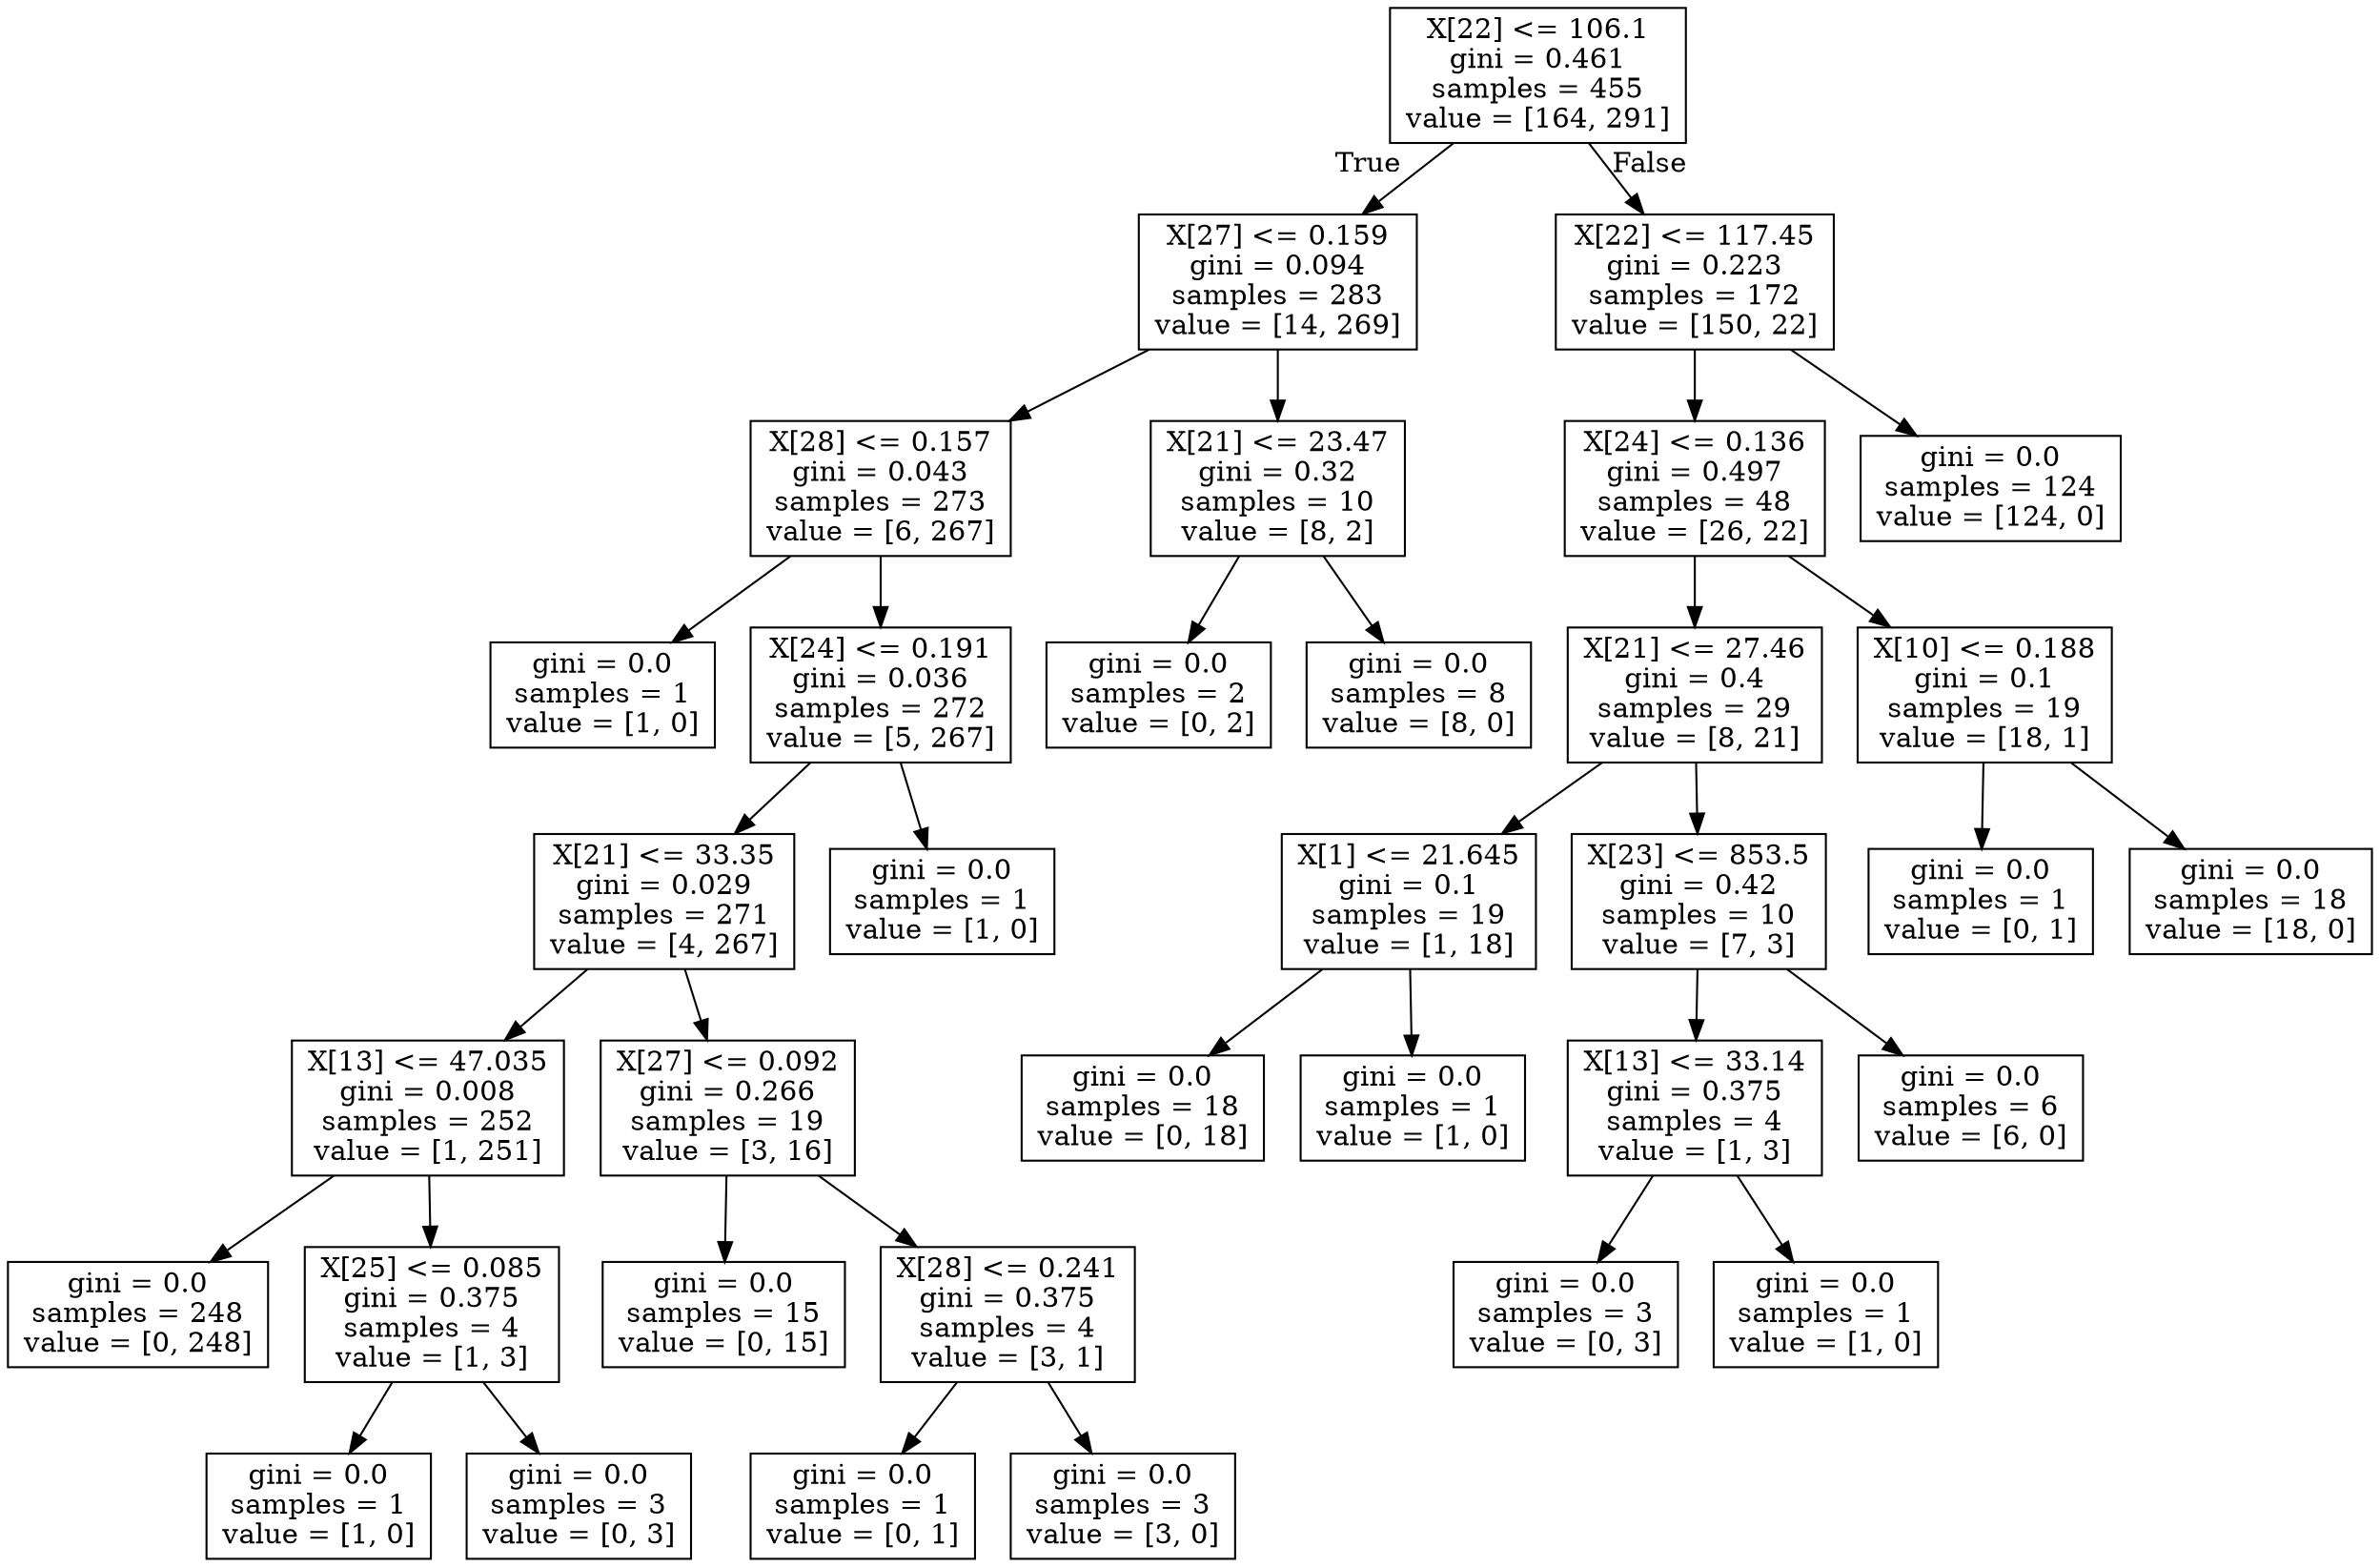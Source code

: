 digraph Tree {
node [shape=box] ;
0 [label="X[22] <= 106.1\ngini = 0.461\nsamples = 455\nvalue = [164, 291]"] ;
1 [label="X[27] <= 0.159\ngini = 0.094\nsamples = 283\nvalue = [14, 269]"] ;
0 -> 1 [labeldistance=2.5, labelangle=45, headlabel="True"] ;
2 [label="X[28] <= 0.157\ngini = 0.043\nsamples = 273\nvalue = [6, 267]"] ;
1 -> 2 ;
3 [label="gini = 0.0\nsamples = 1\nvalue = [1, 0]"] ;
2 -> 3 ;
4 [label="X[24] <= 0.191\ngini = 0.036\nsamples = 272\nvalue = [5, 267]"] ;
2 -> 4 ;
5 [label="X[21] <= 33.35\ngini = 0.029\nsamples = 271\nvalue = [4, 267]"] ;
4 -> 5 ;
6 [label="X[13] <= 47.035\ngini = 0.008\nsamples = 252\nvalue = [1, 251]"] ;
5 -> 6 ;
7 [label="gini = 0.0\nsamples = 248\nvalue = [0, 248]"] ;
6 -> 7 ;
8 [label="X[25] <= 0.085\ngini = 0.375\nsamples = 4\nvalue = [1, 3]"] ;
6 -> 8 ;
9 [label="gini = 0.0\nsamples = 1\nvalue = [1, 0]"] ;
8 -> 9 ;
10 [label="gini = 0.0\nsamples = 3\nvalue = [0, 3]"] ;
8 -> 10 ;
11 [label="X[27] <= 0.092\ngini = 0.266\nsamples = 19\nvalue = [3, 16]"] ;
5 -> 11 ;
12 [label="gini = 0.0\nsamples = 15\nvalue = [0, 15]"] ;
11 -> 12 ;
13 [label="X[28] <= 0.241\ngini = 0.375\nsamples = 4\nvalue = [3, 1]"] ;
11 -> 13 ;
14 [label="gini = 0.0\nsamples = 1\nvalue = [0, 1]"] ;
13 -> 14 ;
15 [label="gini = 0.0\nsamples = 3\nvalue = [3, 0]"] ;
13 -> 15 ;
16 [label="gini = 0.0\nsamples = 1\nvalue = [1, 0]"] ;
4 -> 16 ;
17 [label="X[21] <= 23.47\ngini = 0.32\nsamples = 10\nvalue = [8, 2]"] ;
1 -> 17 ;
18 [label="gini = 0.0\nsamples = 2\nvalue = [0, 2]"] ;
17 -> 18 ;
19 [label="gini = 0.0\nsamples = 8\nvalue = [8, 0]"] ;
17 -> 19 ;
20 [label="X[22] <= 117.45\ngini = 0.223\nsamples = 172\nvalue = [150, 22]"] ;
0 -> 20 [labeldistance=2.5, labelangle=-45, headlabel="False"] ;
21 [label="X[24] <= 0.136\ngini = 0.497\nsamples = 48\nvalue = [26, 22]"] ;
20 -> 21 ;
22 [label="X[21] <= 27.46\ngini = 0.4\nsamples = 29\nvalue = [8, 21]"] ;
21 -> 22 ;
23 [label="X[1] <= 21.645\ngini = 0.1\nsamples = 19\nvalue = [1, 18]"] ;
22 -> 23 ;
24 [label="gini = 0.0\nsamples = 18\nvalue = [0, 18]"] ;
23 -> 24 ;
25 [label="gini = 0.0\nsamples = 1\nvalue = [1, 0]"] ;
23 -> 25 ;
26 [label="X[23] <= 853.5\ngini = 0.42\nsamples = 10\nvalue = [7, 3]"] ;
22 -> 26 ;
27 [label="X[13] <= 33.14\ngini = 0.375\nsamples = 4\nvalue = [1, 3]"] ;
26 -> 27 ;
28 [label="gini = 0.0\nsamples = 3\nvalue = [0, 3]"] ;
27 -> 28 ;
29 [label="gini = 0.0\nsamples = 1\nvalue = [1, 0]"] ;
27 -> 29 ;
30 [label="gini = 0.0\nsamples = 6\nvalue = [6, 0]"] ;
26 -> 30 ;
31 [label="X[10] <= 0.188\ngini = 0.1\nsamples = 19\nvalue = [18, 1]"] ;
21 -> 31 ;
32 [label="gini = 0.0\nsamples = 1\nvalue = [0, 1]"] ;
31 -> 32 ;
33 [label="gini = 0.0\nsamples = 18\nvalue = [18, 0]"] ;
31 -> 33 ;
34 [label="gini = 0.0\nsamples = 124\nvalue = [124, 0]"] ;
20 -> 34 ;
}